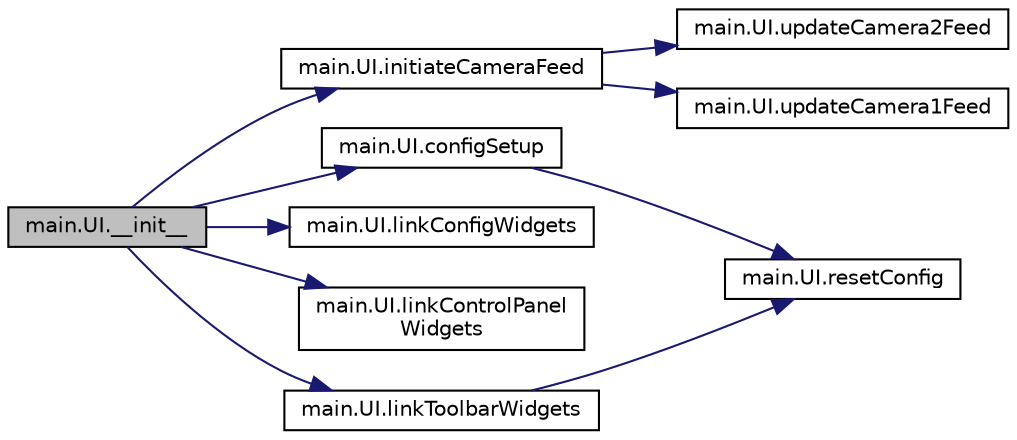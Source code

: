 digraph "main.UI.__init__"
{
 // LATEX_PDF_SIZE
  edge [fontname="Helvetica",fontsize="10",labelfontname="Helvetica",labelfontsize="10"];
  node [fontname="Helvetica",fontsize="10",shape=record];
  rankdir="LR";
  Node1 [label="main.UI.__init__",height=0.2,width=0.4,color="black", fillcolor="grey75", style="filled", fontcolor="black",tooltip=" "];
  Node1 -> Node2 [color="midnightblue",fontsize="10",style="solid",fontname="Helvetica"];
  Node2 [label="main.UI.configSetup",height=0.2,width=0.4,color="black", fillcolor="white", style="filled",URL="$classmain_1_1_u_i.html#add9307a7f11ba93aa6e7a074a5514a7a",tooltip=" "];
  Node2 -> Node3 [color="midnightblue",fontsize="10",style="solid",fontname="Helvetica"];
  Node3 [label="main.UI.resetConfig",height=0.2,width=0.4,color="black", fillcolor="white", style="filled",URL="$classmain_1_1_u_i.html#a6ac1bdef42efb345f1b6ecfda7ebbace",tooltip=" "];
  Node1 -> Node4 [color="midnightblue",fontsize="10",style="solid",fontname="Helvetica"];
  Node4 [label="main.UI.initiateCameraFeed",height=0.2,width=0.4,color="black", fillcolor="white", style="filled",URL="$classmain_1_1_u_i.html#a16e94903479e6aeb027ffda06eb4668e",tooltip=" "];
  Node4 -> Node5 [color="midnightblue",fontsize="10",style="solid",fontname="Helvetica"];
  Node5 [label="main.UI.updateCamera1Feed",height=0.2,width=0.4,color="black", fillcolor="white", style="filled",URL="$classmain_1_1_u_i.html#a9c8058338101feba3ac37f114bea0cf9",tooltip=" "];
  Node4 -> Node6 [color="midnightblue",fontsize="10",style="solid",fontname="Helvetica"];
  Node6 [label="main.UI.updateCamera2Feed",height=0.2,width=0.4,color="black", fillcolor="white", style="filled",URL="$classmain_1_1_u_i.html#a6c7c52a952943f59bab586b955c5b648",tooltip=" "];
  Node1 -> Node7 [color="midnightblue",fontsize="10",style="solid",fontname="Helvetica"];
  Node7 [label="main.UI.linkConfigWidgets",height=0.2,width=0.4,color="black", fillcolor="white", style="filled",URL="$classmain_1_1_u_i.html#ab2fbdb605bc71c5e7fc26e79697b3bb1",tooltip=" "];
  Node1 -> Node8 [color="midnightblue",fontsize="10",style="solid",fontname="Helvetica"];
  Node8 [label="main.UI.linkControlPanel\lWidgets",height=0.2,width=0.4,color="black", fillcolor="white", style="filled",URL="$classmain_1_1_u_i.html#a8933f6b028ca8b28e2d7cd6289b8e6fb",tooltip=" "];
  Node1 -> Node9 [color="midnightblue",fontsize="10",style="solid",fontname="Helvetica"];
  Node9 [label="main.UI.linkToolbarWidgets",height=0.2,width=0.4,color="black", fillcolor="white", style="filled",URL="$classmain_1_1_u_i.html#a1d81665f596706acf8f462008896d6d4",tooltip=" "];
  Node9 -> Node3 [color="midnightblue",fontsize="10",style="solid",fontname="Helvetica"];
}
